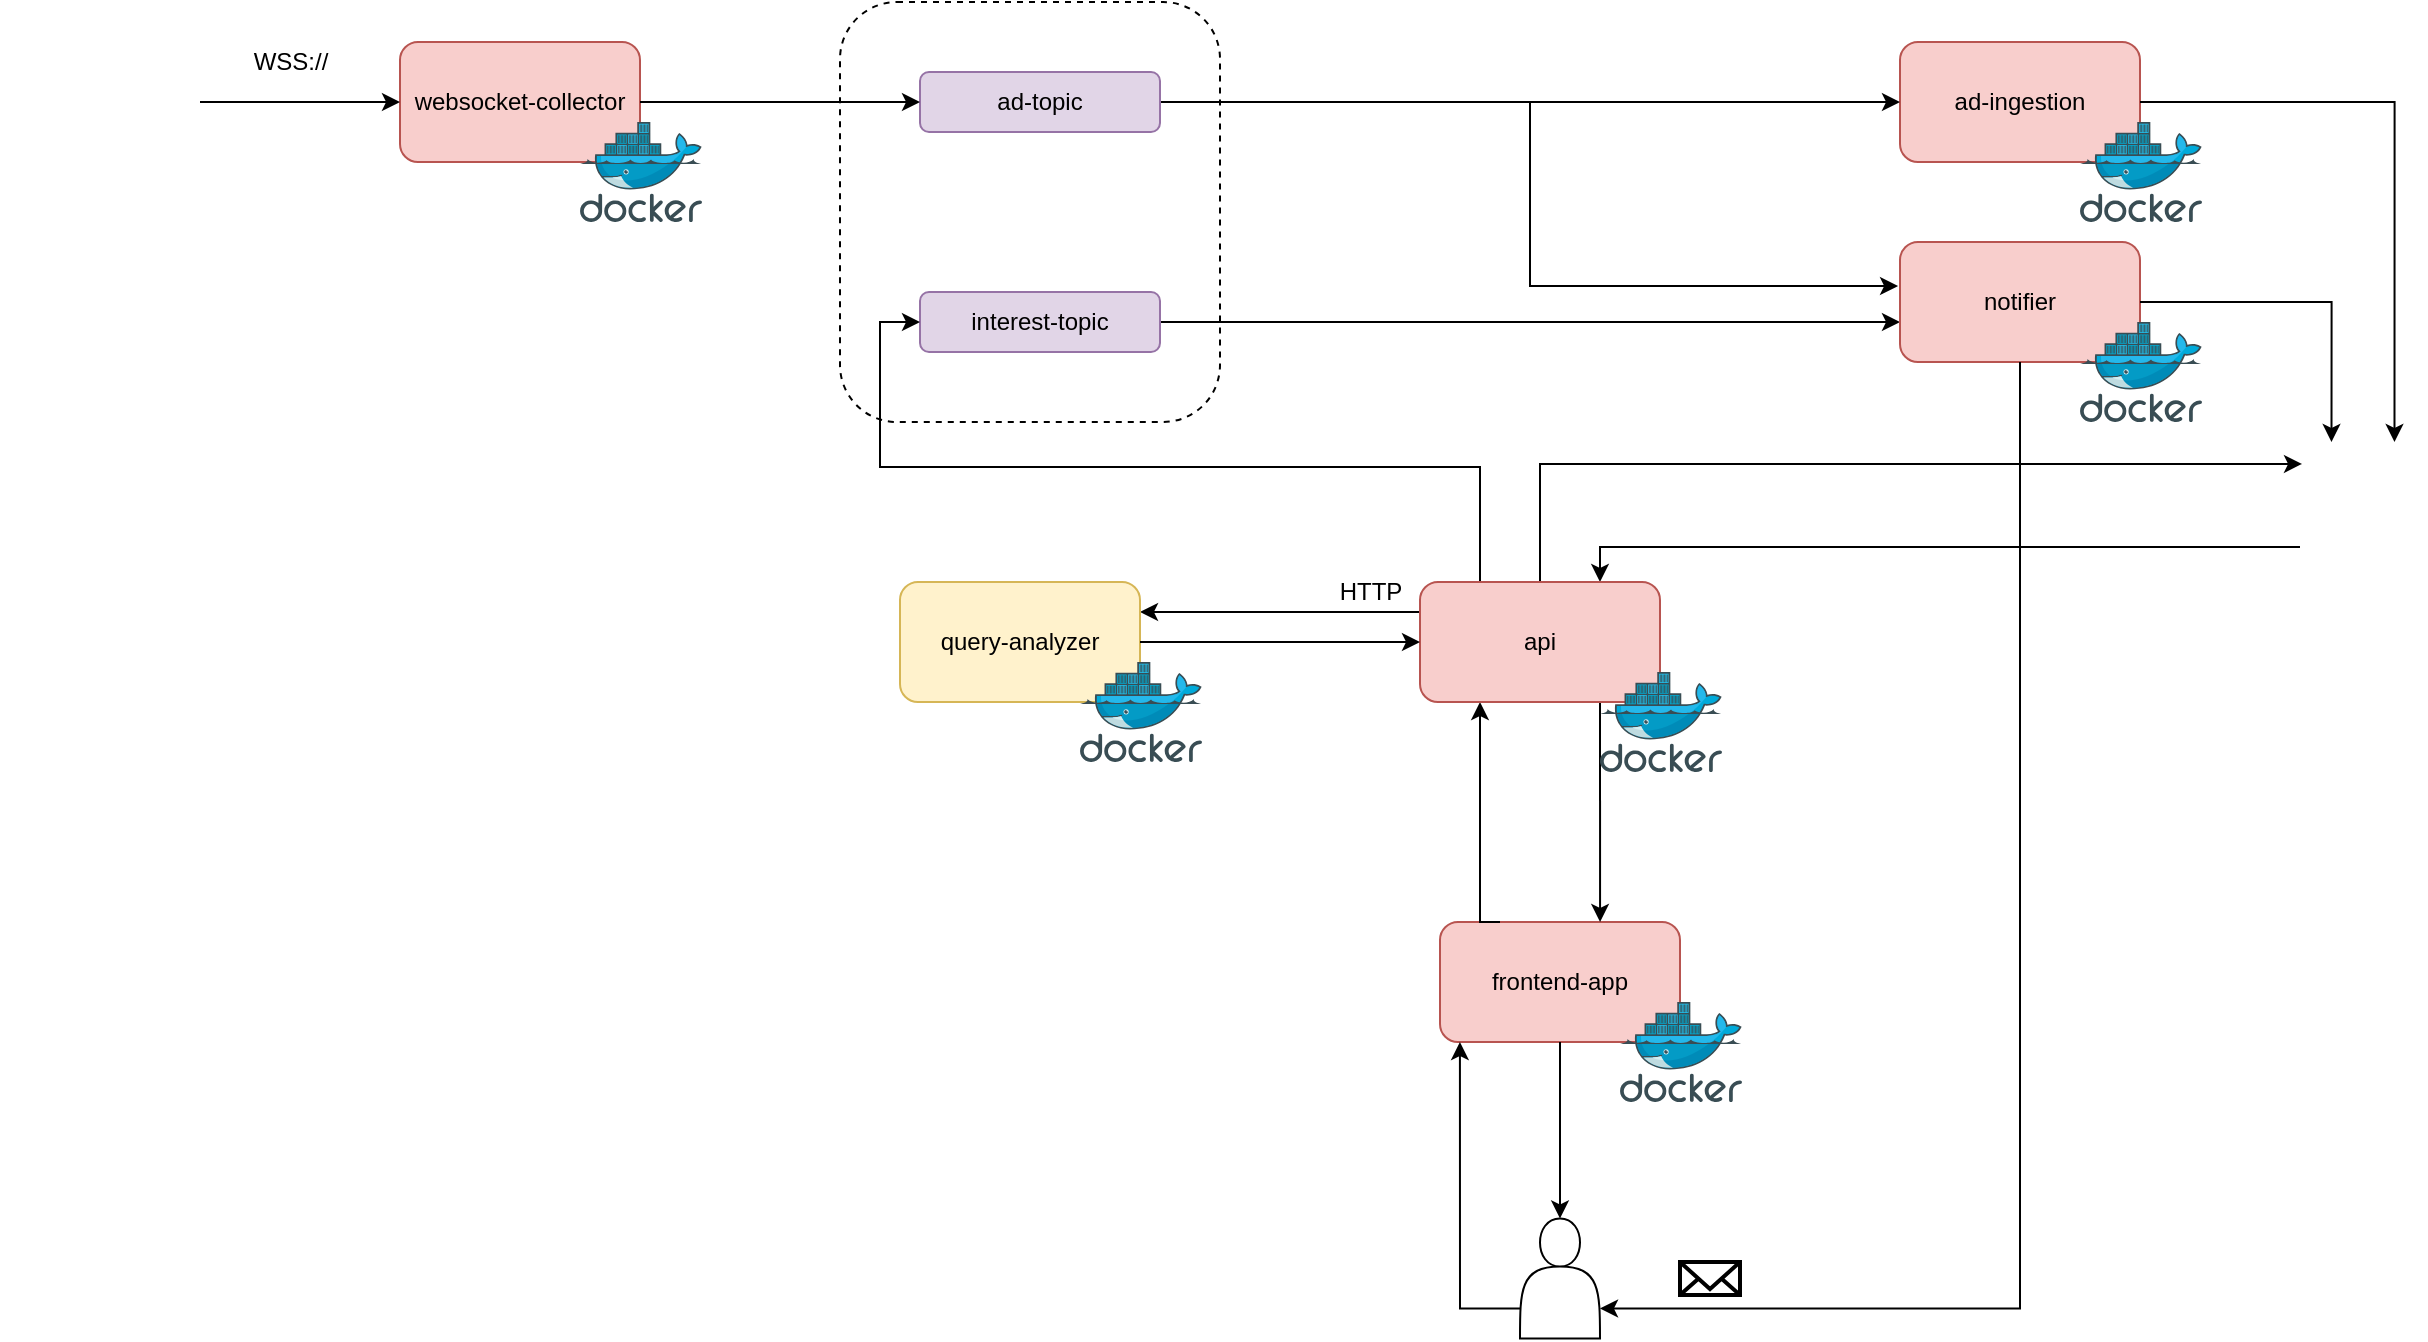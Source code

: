 <mxfile version="13.0.5" type="device"><diagram id="oHO0pDNMUU1bqvve7aAi" name="Page-1"><mxGraphModel dx="2066" dy="794" grid="1" gridSize="10" guides="1" tooltips="1" connect="1" arrows="1" fold="1" page="1" pageScale="1" pageWidth="850" pageHeight="1100" math="0" shadow="0"><root><mxCell id="0"/><mxCell id="1" parent="0"/><mxCell id="I1_vwWFKxXaYn7THgBDo-5" value="" style="group;" parent="1" vertex="1" connectable="0"><mxGeometry x="210" y="30" width="150.98" height="90" as="geometry"/></mxCell><mxCell id="I1_vwWFKxXaYn7THgBDo-1" value="websocket-collector" style="rounded=1;whiteSpace=wrap;html=1;fillColor=#f8cecc;strokeColor=#b85450;" parent="I1_vwWFKxXaYn7THgBDo-5" vertex="1"><mxGeometry width="120" height="60" as="geometry"/></mxCell><mxCell id="I1_vwWFKxXaYn7THgBDo-4" value="" style="aspect=fixed;html=1;points=[];align=center;image;fontSize=12;image=img/lib/mscae/Docker.svg;" parent="I1_vwWFKxXaYn7THgBDo-5" vertex="1"><mxGeometry x="90" y="40" width="60.98" height="50" as="geometry"/></mxCell><mxCell id="I1_vwWFKxXaYn7THgBDo-6" value="" style="group" parent="1" vertex="1" connectable="0"><mxGeometry x="960" y="30" width="150.98" height="90" as="geometry"/></mxCell><mxCell id="I1_vwWFKxXaYn7THgBDo-7" value="ad-ingestion" style="rounded=1;whiteSpace=wrap;html=1;fillColor=#f8cecc;strokeColor=#b85450;" parent="I1_vwWFKxXaYn7THgBDo-6" vertex="1"><mxGeometry width="120" height="60" as="geometry"/></mxCell><mxCell id="I1_vwWFKxXaYn7THgBDo-8" value="" style="aspect=fixed;html=1;points=[];align=center;image;fontSize=12;image=img/lib/mscae/Docker.svg;" parent="I1_vwWFKxXaYn7THgBDo-6" vertex="1"><mxGeometry x="90" y="40" width="60.98" height="50" as="geometry"/></mxCell><mxCell id="I1_vwWFKxXaYn7THgBDo-12" value="" style="group" parent="1" vertex="1" connectable="0"><mxGeometry x="730" y="470" width="150.98" height="90" as="geometry"/></mxCell><mxCell id="I1_vwWFKxXaYn7THgBDo-13" value="frontend-app" style="rounded=1;whiteSpace=wrap;html=1;fillColor=#f8cecc;strokeColor=#b85450;" parent="I1_vwWFKxXaYn7THgBDo-12" vertex="1"><mxGeometry width="120" height="60" as="geometry"/></mxCell><mxCell id="I1_vwWFKxXaYn7THgBDo-14" value="" style="aspect=fixed;html=1;points=[];align=center;image;fontSize=12;image=img/lib/mscae/Docker.svg;" parent="I1_vwWFKxXaYn7THgBDo-12" vertex="1"><mxGeometry x="90" y="40" width="60.98" height="50" as="geometry"/></mxCell><mxCell id="I1_vwWFKxXaYn7THgBDo-21" style="edgeStyle=orthogonalEdgeStyle;rounded=0;orthogonalLoop=1;jettySize=auto;html=1;exitX=1;exitY=0.5;exitDx=0;exitDy=0;entryX=0;entryY=0.5;entryDx=0;entryDy=0;" parent="1" source="I1_vwWFKxXaYn7THgBDo-19" target="I1_vwWFKxXaYn7THgBDo-7" edge="1"><mxGeometry relative="1" as="geometry"/></mxCell><mxCell id="I1_vwWFKxXaYn7THgBDo-80" style="edgeStyle=orthogonalEdgeStyle;rounded=0;orthogonalLoop=1;jettySize=auto;html=1;exitX=1;exitY=0.5;exitDx=0;exitDy=0;entryX=-0.008;entryY=0.367;entryDx=0;entryDy=0;entryPerimeter=0;" parent="1" source="I1_vwWFKxXaYn7THgBDo-19" target="I1_vwWFKxXaYn7THgBDo-76" edge="1"><mxGeometry relative="1" as="geometry"/></mxCell><mxCell id="I1_vwWFKxXaYn7THgBDo-19" value="ad-topic" style="rounded=1;whiteSpace=wrap;html=1;fillColor=#e1d5e7;strokeColor=#9673a6;" parent="1" vertex="1"><mxGeometry x="470" y="45" width="120" height="30" as="geometry"/></mxCell><mxCell id="I1_vwWFKxXaYn7THgBDo-20" style="edgeStyle=orthogonalEdgeStyle;rounded=0;orthogonalLoop=1;jettySize=auto;html=1;exitX=1;exitY=0.5;exitDx=0;exitDy=0;entryX=0;entryY=0.5;entryDx=0;entryDy=0;" parent="1" source="I1_vwWFKxXaYn7THgBDo-1" target="I1_vwWFKxXaYn7THgBDo-19" edge="1"><mxGeometry relative="1" as="geometry"/></mxCell><mxCell id="I1_vwWFKxXaYn7THgBDo-23" style="edgeStyle=orthogonalEdgeStyle;rounded=0;orthogonalLoop=1;jettySize=auto;html=1;exitX=0.25;exitY=0;exitDx=0;exitDy=0;entryX=0.25;entryY=1;entryDx=0;entryDy=0;" parent="1" source="I1_vwWFKxXaYn7THgBDo-13" target="I1_vwWFKxXaYn7THgBDo-10" edge="1"><mxGeometry relative="1" as="geometry"><Array as="points"><mxPoint x="750" y="470"/></Array></mxGeometry></mxCell><mxCell id="I1_vwWFKxXaYn7THgBDo-37" style="edgeStyle=orthogonalEdgeStyle;rounded=0;orthogonalLoop=1;jettySize=auto;html=1;exitX=1;exitY=0.5;exitDx=0;exitDy=0;entryX=0;entryY=0.5;entryDx=0;entryDy=0;" parent="1" source="I1_vwWFKxXaYn7THgBDo-35" edge="1"><mxGeometry relative="1" as="geometry"><mxPoint x="960" y="170" as="targetPoint"/></mxGeometry></mxCell><mxCell id="I1_vwWFKxXaYn7THgBDo-35" value="interest-topic" style="rounded=1;whiteSpace=wrap;html=1;fillColor=#e1d5e7;strokeColor=#9673a6;" parent="1" vertex="1"><mxGeometry x="470" y="155" width="120" height="30" as="geometry"/></mxCell><mxCell id="I1_vwWFKxXaYn7THgBDo-36" style="edgeStyle=orthogonalEdgeStyle;rounded=0;orthogonalLoop=1;jettySize=auto;html=1;exitX=0.25;exitY=0;exitDx=0;exitDy=0;entryX=0;entryY=0.5;entryDx=0;entryDy=0;" parent="1" source="I1_vwWFKxXaYn7THgBDo-10" target="I1_vwWFKxXaYn7THgBDo-35" edge="1"><mxGeometry relative="1" as="geometry"/></mxCell><mxCell id="I1_vwWFKxXaYn7THgBDo-64" style="edgeStyle=orthogonalEdgeStyle;rounded=0;orthogonalLoop=1;jettySize=auto;html=1;exitX=0;exitY=0.75;exitDx=0;exitDy=0;entryX=0.083;entryY=1;entryDx=0;entryDy=0;entryPerimeter=0;" parent="1" source="I1_vwWFKxXaYn7THgBDo-38" target="I1_vwWFKxXaYn7THgBDo-13" edge="1"><mxGeometry relative="1" as="geometry"/></mxCell><mxCell id="I1_vwWFKxXaYn7THgBDo-38" value="" style="shape=actor;whiteSpace=wrap;html=1;" parent="1" vertex="1"><mxGeometry x="770" y="618.25" width="40" height="60" as="geometry"/></mxCell><mxCell id="I1_vwWFKxXaYn7THgBDo-42" value="" style="html=1;verticalLabelPosition=bottom;align=center;labelBackgroundColor=#ffffff;verticalAlign=top;strokeWidth=2;strokeColor=#000000;shadow=0;dashed=0;shape=mxgraph.ios7.icons.mail;" parent="1" vertex="1"><mxGeometry x="850" y="640" width="30" height="16.5" as="geometry"/></mxCell><mxCell id="I1_vwWFKxXaYn7THgBDo-65" style="edgeStyle=orthogonalEdgeStyle;rounded=0;orthogonalLoop=1;jettySize=auto;html=1;exitX=0.5;exitY=1;exitDx=0;exitDy=0;entryX=0.5;entryY=0;entryDx=0;entryDy=0;" parent="1" source="I1_vwWFKxXaYn7THgBDo-13" target="I1_vwWFKxXaYn7THgBDo-38" edge="1"><mxGeometry relative="1" as="geometry"/></mxCell><mxCell id="I1_vwWFKxXaYn7THgBDo-69" style="edgeStyle=orthogonalEdgeStyle;rounded=0;orthogonalLoop=1;jettySize=auto;html=1;exitX=1;exitY=0.5;exitDx=0;exitDy=0;entryX=0;entryY=0.5;entryDx=0;entryDy=0;" parent="1" source="I1_vwWFKxXaYn7THgBDo-68" target="I1_vwWFKxXaYn7THgBDo-1" edge="1"><mxGeometry relative="1" as="geometry"/></mxCell><mxCell id="I1_vwWFKxXaYn7THgBDo-68" value="" style="shape=image;imageAspect=0;aspect=fixed;verticalLabelPosition=bottom;verticalAlign=top;fillColor=none;image=https://lh3.googleusercontent.com/VPHLoT-ZJSE_1HsQ42y5fhXmNKDPnnFXC_OaD9uMYaVyk3Tcv_y5ynQtV_GAbRFcvFiP;" parent="1" vertex="1"><mxGeometry x="10" y="10" width="100" height="100" as="geometry"/></mxCell><mxCell id="I1_vwWFKxXaYn7THgBDo-70" value="WSS://" style="text;html=1;align=center;verticalAlign=middle;resizable=0;points=[];autosize=1;" parent="1" vertex="1"><mxGeometry x="130" y="30" width="50" height="20" as="geometry"/></mxCell><mxCell id="I1_vwWFKxXaYn7THgBDo-75" value="" style="group" parent="1" vertex="1" connectable="0"><mxGeometry x="960" y="130" width="150.98" height="90" as="geometry"/></mxCell><mxCell id="I1_vwWFKxXaYn7THgBDo-76" value="notifier" style="rounded=1;whiteSpace=wrap;html=1;fillColor=#f8cecc;strokeColor=#b85450;" parent="I1_vwWFKxXaYn7THgBDo-75" vertex="1"><mxGeometry width="120" height="60" as="geometry"/></mxCell><mxCell id="I1_vwWFKxXaYn7THgBDo-77" value="" style="aspect=fixed;html=1;points=[];align=center;image;fontSize=12;image=img/lib/mscae/Docker.svg;" parent="I1_vwWFKxXaYn7THgBDo-75" vertex="1"><mxGeometry x="90" y="40" width="60.98" height="50" as="geometry"/></mxCell><mxCell id="I1_vwWFKxXaYn7THgBDo-79" style="edgeStyle=orthogonalEdgeStyle;rounded=0;orthogonalLoop=1;jettySize=auto;html=1;exitX=0.5;exitY=1;exitDx=0;exitDy=0;entryX=1;entryY=0.75;entryDx=0;entryDy=0;" parent="1" source="I1_vwWFKxXaYn7THgBDo-76" target="I1_vwWFKxXaYn7THgBDo-38" edge="1"><mxGeometry relative="1" as="geometry"/></mxCell><mxCell id="I1_vwWFKxXaYn7THgBDo-89" style="edgeStyle=orthogonalEdgeStyle;rounded=0;orthogonalLoop=1;jettySize=auto;html=1;exitX=0;exitY=0.75;exitDx=0;exitDy=0;entryX=0.75;entryY=0;entryDx=0;entryDy=0;" parent="1" source="I1_vwWFKxXaYn7THgBDo-85" target="I1_vwWFKxXaYn7THgBDo-10" edge="1"><mxGeometry relative="1" as="geometry"><Array as="points"><mxPoint x="810" y="283"/></Array></mxGeometry></mxCell><mxCell id="I1_vwWFKxXaYn7THgBDo-85" value="" style="shape=image;imageAspect=0;aspect=fixed;verticalLabelPosition=bottom;verticalAlign=top;fillColor=none;image=https://seeklogo.com/images/E/elasticsearch-logo-C75C4578EC-seeklogo.com.png;" parent="1" vertex="1"><mxGeometry x="1160" y="230" width="63" height="70" as="geometry"/></mxCell><mxCell id="I1_vwWFKxXaYn7THgBDo-86" style="edgeStyle=orthogonalEdgeStyle;rounded=0;orthogonalLoop=1;jettySize=auto;html=1;exitX=1;exitY=0.5;exitDx=0;exitDy=0;entryX=0.25;entryY=0;entryDx=0;entryDy=0;" parent="1" source="I1_vwWFKxXaYn7THgBDo-76" target="I1_vwWFKxXaYn7THgBDo-85" edge="1"><mxGeometry relative="1" as="geometry"/></mxCell><mxCell id="I1_vwWFKxXaYn7THgBDo-87" style="edgeStyle=orthogonalEdgeStyle;rounded=0;orthogonalLoop=1;jettySize=auto;html=1;exitX=1;exitY=0.5;exitDx=0;exitDy=0;entryX=0.75;entryY=0;entryDx=0;entryDy=0;" parent="1" source="I1_vwWFKxXaYn7THgBDo-7" target="I1_vwWFKxXaYn7THgBDo-85" edge="1"><mxGeometry relative="1" as="geometry"/></mxCell><mxCell id="I1_vwWFKxXaYn7THgBDo-88" style="edgeStyle=orthogonalEdgeStyle;rounded=0;orthogonalLoop=1;jettySize=auto;html=1;exitX=0.5;exitY=0;exitDx=0;exitDy=0;entryX=0.016;entryY=0.157;entryDx=0;entryDy=0;entryPerimeter=0;" parent="1" source="I1_vwWFKxXaYn7THgBDo-10" target="I1_vwWFKxXaYn7THgBDo-85" edge="1"><mxGeometry relative="1" as="geometry"/></mxCell><mxCell id="_UhWMGxKVV2g_P6dcT56-1" style="edgeStyle=orthogonalEdgeStyle;rounded=0;orthogonalLoop=1;jettySize=auto;html=1;exitX=0.75;exitY=1;exitDx=0;exitDy=0;entryX=0.667;entryY=0;entryDx=0;entryDy=0;entryPerimeter=0;" edge="1" parent="1" source="I1_vwWFKxXaYn7THgBDo-10" target="I1_vwWFKxXaYn7THgBDo-13"><mxGeometry relative="1" as="geometry"/></mxCell><mxCell id="_UhWMGxKVV2g_P6dcT56-11" style="edgeStyle=orthogonalEdgeStyle;rounded=0;orthogonalLoop=1;jettySize=auto;html=1;exitX=0;exitY=0.25;exitDx=0;exitDy=0;entryX=1;entryY=0.25;entryDx=0;entryDy=0;" edge="1" parent="1" source="I1_vwWFKxXaYn7THgBDo-10" target="_UhWMGxKVV2g_P6dcT56-9"><mxGeometry relative="1" as="geometry"/></mxCell><mxCell id="I1_vwWFKxXaYn7THgBDo-10" value="api" style="rounded=1;whiteSpace=wrap;html=1;fillColor=#f8cecc;strokeColor=#b85450;" parent="1" vertex="1"><mxGeometry x="720" y="300" width="120" height="60" as="geometry"/></mxCell><mxCell id="I1_vwWFKxXaYn7THgBDo-11" value="" style="aspect=fixed;html=1;points=[];align=center;image;fontSize=12;image=img/lib/mscae/Docker.svg;" parent="1" vertex="1"><mxGeometry x="810" y="345" width="60.98" height="50" as="geometry"/></mxCell><mxCell id="_UhWMGxKVV2g_P6dcT56-8" value="" style="group" vertex="1" connectable="0" parent="1"><mxGeometry x="460" y="300" width="150.98" height="90" as="geometry"/></mxCell><mxCell id="_UhWMGxKVV2g_P6dcT56-9" value="query-analyzer" style="rounded=1;whiteSpace=wrap;html=1;fillColor=#fff2cc;strokeColor=#d6b656;" vertex="1" parent="_UhWMGxKVV2g_P6dcT56-8"><mxGeometry width="120" height="60" as="geometry"/></mxCell><mxCell id="_UhWMGxKVV2g_P6dcT56-10" value="" style="aspect=fixed;html=1;points=[];align=center;image;fontSize=12;image=img/lib/mscae/Docker.svg;" vertex="1" parent="_UhWMGxKVV2g_P6dcT56-8"><mxGeometry x="90" y="40" width="60.98" height="50" as="geometry"/></mxCell><mxCell id="_UhWMGxKVV2g_P6dcT56-12" style="edgeStyle=orthogonalEdgeStyle;rounded=0;orthogonalLoop=1;jettySize=auto;html=1;exitX=1;exitY=0.5;exitDx=0;exitDy=0;entryX=0;entryY=0.5;entryDx=0;entryDy=0;" edge="1" parent="1" source="_UhWMGxKVV2g_P6dcT56-9" target="I1_vwWFKxXaYn7THgBDo-10"><mxGeometry relative="1" as="geometry"/></mxCell><mxCell id="_UhWMGxKVV2g_P6dcT56-13" value="HTTP" style="text;html=1;align=center;verticalAlign=middle;resizable=0;points=[];autosize=1;" vertex="1" parent="1"><mxGeometry x="670" y="295" width="50" height="20" as="geometry"/></mxCell><mxCell id="_UhWMGxKVV2g_P6dcT56-17" value="" style="rounded=1;whiteSpace=wrap;html=1;fillColor=none;dashed=1;" vertex="1" parent="1"><mxGeometry x="430" y="10" width="190" height="210" as="geometry"/></mxCell><mxCell id="_UhWMGxKVV2g_P6dcT56-21" value="" style="shape=image;imageAspect=0;aspect=fixed;verticalLabelPosition=bottom;verticalAlign=top;dashed=1;fillColor=none;image=https://svn.apache.org/repos/asf/kafka/site/logos/originals/png/TALL%20-%20Black%20on%20Transparent.png;" vertex="1" parent="1"><mxGeometry x="492.85" y="80" width="64.3" height="70" as="geometry"/></mxCell></root></mxGraphModel></diagram></mxfile>